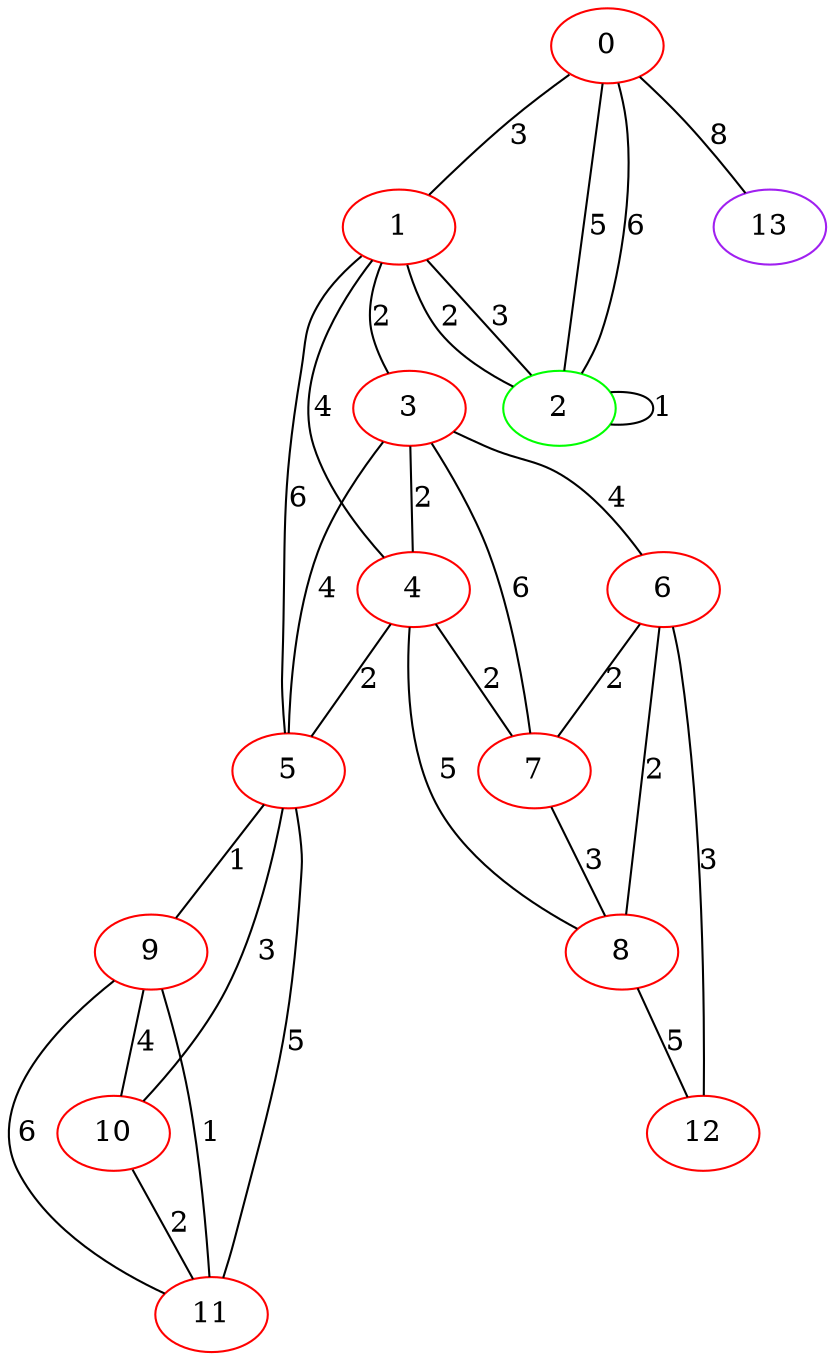 graph "" {
0 [color=red, weight=1];
1 [color=red, weight=1];
2 [color=green, weight=2];
3 [color=red, weight=1];
4 [color=red, weight=1];
5 [color=red, weight=1];
6 [color=red, weight=1];
7 [color=red, weight=1];
8 [color=red, weight=1];
9 [color=red, weight=1];
10 [color=red, weight=1];
11 [color=red, weight=1];
12 [color=red, weight=1];
13 [color=purple, weight=4];
0 -- 1  [key=0, label=3];
0 -- 2  [key=0, label=5];
0 -- 2  [key=1, label=6];
0 -- 13  [key=0, label=8];
1 -- 2  [key=0, label=2];
1 -- 2  [key=1, label=3];
1 -- 3  [key=0, label=2];
1 -- 4  [key=0, label=4];
1 -- 5  [key=0, label=6];
2 -- 2  [key=0, label=1];
3 -- 4  [key=0, label=2];
3 -- 5  [key=0, label=4];
3 -- 6  [key=0, label=4];
3 -- 7  [key=0, label=6];
4 -- 8  [key=0, label=5];
4 -- 5  [key=0, label=2];
4 -- 7  [key=0, label=2];
5 -- 9  [key=0, label=1];
5 -- 10  [key=0, label=3];
5 -- 11  [key=0, label=5];
6 -- 8  [key=0, label=2];
6 -- 12  [key=0, label=3];
6 -- 7  [key=0, label=2];
7 -- 8  [key=0, label=3];
8 -- 12  [key=0, label=5];
9 -- 10  [key=0, label=4];
9 -- 11  [key=0, label=1];
9 -- 11  [key=1, label=6];
10 -- 11  [key=0, label=2];
}
